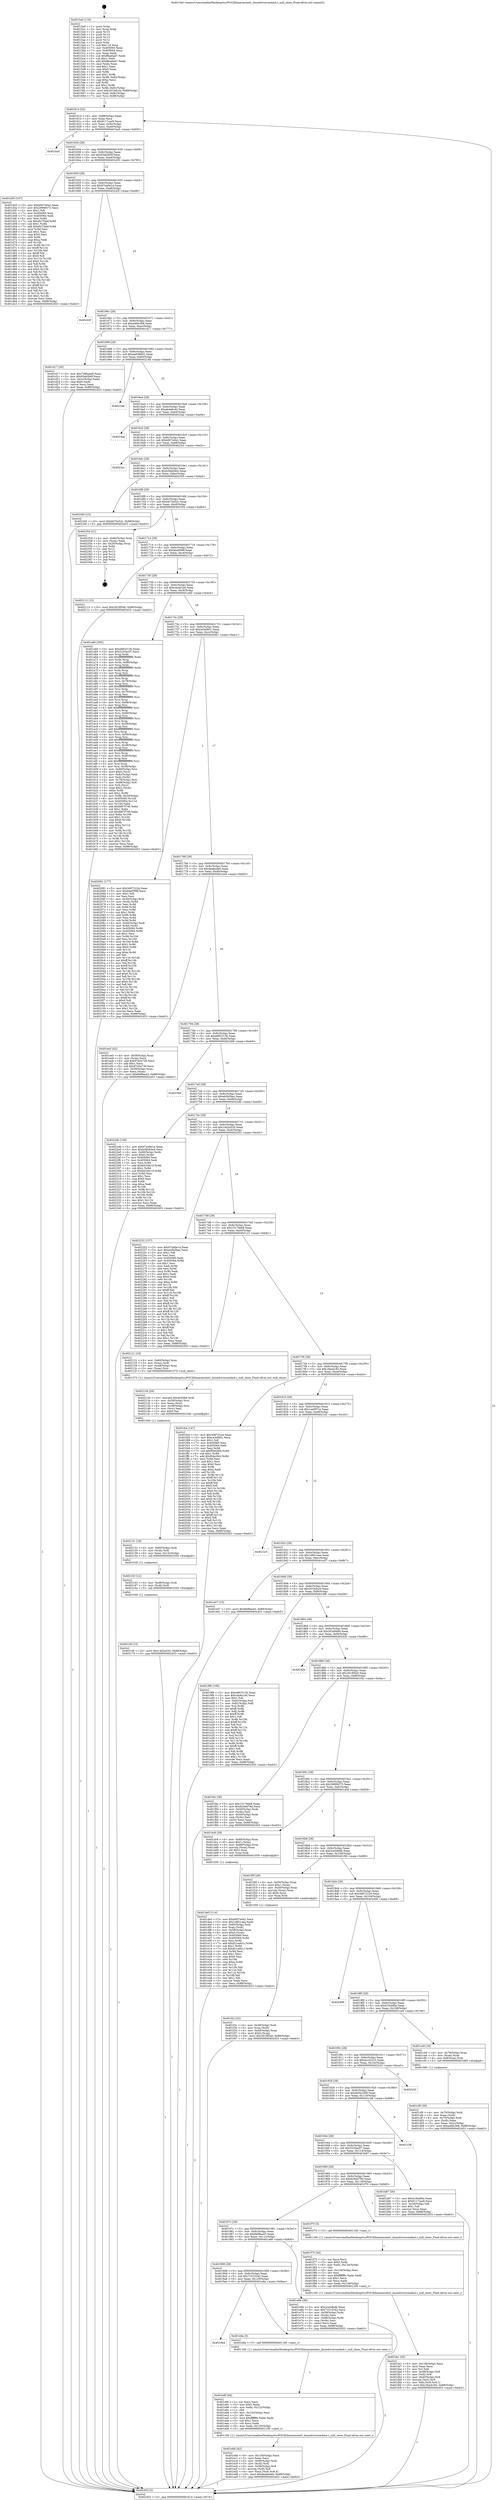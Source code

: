 digraph "0x4015a0" {
  label = "0x4015a0 (/mnt/c/Users/mathe/Desktop/tcc/POCII/binaries/extr_linuxdriversmdmd.c_null_show_Final-ollvm.out::main(0))"
  labelloc = "t"
  node[shape=record]

  Entry [label="",width=0.3,height=0.3,shape=circle,fillcolor=black,style=filled]
  "0x401614" [label="{
     0x401614 [32]\l
     | [instrs]\l
     &nbsp;&nbsp;0x401614 \<+6\>: mov -0x88(%rbp),%eax\l
     &nbsp;&nbsp;0x40161a \<+2\>: mov %eax,%ecx\l
     &nbsp;&nbsp;0x40161c \<+6\>: sub $0x9117cae9,%ecx\l
     &nbsp;&nbsp;0x401622 \<+6\>: mov %eax,-0x9c(%rbp)\l
     &nbsp;&nbsp;0x401628 \<+6\>: mov %ecx,-0xa0(%rbp)\l
     &nbsp;&nbsp;0x40162e \<+6\>: je 0000000000401ba5 \<main+0x605\>\l
  }"]
  "0x401ba5" [label="{
     0x401ba5\l
  }", style=dashed]
  "0x401634" [label="{
     0x401634 [28]\l
     | [instrs]\l
     &nbsp;&nbsp;0x401634 \<+5\>: jmp 0000000000401639 \<main+0x99\>\l
     &nbsp;&nbsp;0x401639 \<+6\>: mov -0x9c(%rbp),%eax\l
     &nbsp;&nbsp;0x40163f \<+5\>: sub $0x93ab5b0f,%eax\l
     &nbsp;&nbsp;0x401644 \<+6\>: mov %eax,-0xa4(%rbp)\l
     &nbsp;&nbsp;0x40164a \<+6\>: je 0000000000401d35 \<main+0x795\>\l
  }"]
  Exit [label="",width=0.3,height=0.3,shape=circle,fillcolor=black,style=filled,peripheries=2]
  "0x401d35" [label="{
     0x401d35 [147]\l
     | [instrs]\l
     &nbsp;&nbsp;0x401d35 \<+5\>: mov $0xb007e0a2,%eax\l
     &nbsp;&nbsp;0x401d3a \<+5\>: mov $0x29999373,%ecx\l
     &nbsp;&nbsp;0x401d3f \<+2\>: mov $0x1,%dl\l
     &nbsp;&nbsp;0x401d41 \<+7\>: mov 0x405060,%esi\l
     &nbsp;&nbsp;0x401d48 \<+7\>: mov 0x405064,%edi\l
     &nbsp;&nbsp;0x401d4f \<+3\>: mov %esi,%r8d\l
     &nbsp;&nbsp;0x401d52 \<+7\>: sub $0xe6c7fabf,%r8d\l
     &nbsp;&nbsp;0x401d59 \<+4\>: sub $0x1,%r8d\l
     &nbsp;&nbsp;0x401d5d \<+7\>: add $0xe6c7fabf,%r8d\l
     &nbsp;&nbsp;0x401d64 \<+4\>: imul %r8d,%esi\l
     &nbsp;&nbsp;0x401d68 \<+3\>: and $0x1,%esi\l
     &nbsp;&nbsp;0x401d6b \<+3\>: cmp $0x0,%esi\l
     &nbsp;&nbsp;0x401d6e \<+4\>: sete %r9b\l
     &nbsp;&nbsp;0x401d72 \<+3\>: cmp $0xa,%edi\l
     &nbsp;&nbsp;0x401d75 \<+4\>: setl %r10b\l
     &nbsp;&nbsp;0x401d79 \<+3\>: mov %r9b,%r11b\l
     &nbsp;&nbsp;0x401d7c \<+4\>: xor $0xff,%r11b\l
     &nbsp;&nbsp;0x401d80 \<+3\>: mov %r10b,%bl\l
     &nbsp;&nbsp;0x401d83 \<+3\>: xor $0xff,%bl\l
     &nbsp;&nbsp;0x401d86 \<+3\>: xor $0x0,%dl\l
     &nbsp;&nbsp;0x401d89 \<+3\>: mov %r11b,%r14b\l
     &nbsp;&nbsp;0x401d8c \<+4\>: and $0x0,%r14b\l
     &nbsp;&nbsp;0x401d90 \<+3\>: and %dl,%r9b\l
     &nbsp;&nbsp;0x401d93 \<+3\>: mov %bl,%r15b\l
     &nbsp;&nbsp;0x401d96 \<+4\>: and $0x0,%r15b\l
     &nbsp;&nbsp;0x401d9a \<+3\>: and %dl,%r10b\l
     &nbsp;&nbsp;0x401d9d \<+3\>: or %r9b,%r14b\l
     &nbsp;&nbsp;0x401da0 \<+3\>: or %r10b,%r15b\l
     &nbsp;&nbsp;0x401da3 \<+3\>: xor %r15b,%r14b\l
     &nbsp;&nbsp;0x401da6 \<+3\>: or %bl,%r11b\l
     &nbsp;&nbsp;0x401da9 \<+4\>: xor $0xff,%r11b\l
     &nbsp;&nbsp;0x401dad \<+3\>: or $0x0,%dl\l
     &nbsp;&nbsp;0x401db0 \<+3\>: and %dl,%r11b\l
     &nbsp;&nbsp;0x401db3 \<+3\>: or %r11b,%r14b\l
     &nbsp;&nbsp;0x401db6 \<+4\>: test $0x1,%r14b\l
     &nbsp;&nbsp;0x401dba \<+3\>: cmovne %ecx,%eax\l
     &nbsp;&nbsp;0x401dbd \<+6\>: mov %eax,-0x88(%rbp)\l
     &nbsp;&nbsp;0x401dc3 \<+5\>: jmp 0000000000402453 \<main+0xeb3\>\l
  }"]
  "0x401650" [label="{
     0x401650 [28]\l
     | [instrs]\l
     &nbsp;&nbsp;0x401650 \<+5\>: jmp 0000000000401655 \<main+0xb5\>\l
     &nbsp;&nbsp;0x401655 \<+6\>: mov -0x9c(%rbp),%eax\l
     &nbsp;&nbsp;0x40165b \<+5\>: sub $0x97a49e1d,%eax\l
     &nbsp;&nbsp;0x401660 \<+6\>: mov %eax,-0xa8(%rbp)\l
     &nbsp;&nbsp;0x401666 \<+6\>: je 000000000040243f \<main+0xe9f\>\l
  }"]
  "0x40216f" [label="{
     0x40216f [15]\l
     | [instrs]\l
     &nbsp;&nbsp;0x40216f \<+10\>: movl $0x14d2a520,-0x88(%rbp)\l
     &nbsp;&nbsp;0x402179 \<+5\>: jmp 0000000000402453 \<main+0xeb3\>\l
  }"]
  "0x40243f" [label="{
     0x40243f\l
  }", style=dashed]
  "0x40166c" [label="{
     0x40166c [28]\l
     | [instrs]\l
     &nbsp;&nbsp;0x40166c \<+5\>: jmp 0000000000401671 \<main+0xd1\>\l
     &nbsp;&nbsp;0x401671 \<+6\>: mov -0x9c(%rbp),%eax\l
     &nbsp;&nbsp;0x401677 \<+5\>: sub $0xa46fc3b8,%eax\l
     &nbsp;&nbsp;0x40167c \<+6\>: mov %eax,-0xac(%rbp)\l
     &nbsp;&nbsp;0x401682 \<+6\>: je 0000000000401d17 \<main+0x777\>\l
  }"]
  "0x402163" [label="{
     0x402163 [12]\l
     | [instrs]\l
     &nbsp;&nbsp;0x402163 \<+4\>: mov -0x48(%rbp),%rdi\l
     &nbsp;&nbsp;0x402167 \<+3\>: mov (%rdi),%rdi\l
     &nbsp;&nbsp;0x40216a \<+5\>: call 0000000000401030 \<free@plt\>\l
     | [calls]\l
     &nbsp;&nbsp;0x401030 \{1\} (unknown)\l
  }"]
  "0x401d17" [label="{
     0x401d17 [30]\l
     | [instrs]\l
     &nbsp;&nbsp;0x401d17 \<+5\>: mov $0x728baae9,%eax\l
     &nbsp;&nbsp;0x401d1c \<+5\>: mov $0x93ab5b0f,%ecx\l
     &nbsp;&nbsp;0x401d21 \<+3\>: mov -0x2c(%rbp),%edx\l
     &nbsp;&nbsp;0x401d24 \<+3\>: cmp $0x0,%edx\l
     &nbsp;&nbsp;0x401d27 \<+3\>: cmove %ecx,%eax\l
     &nbsp;&nbsp;0x401d2a \<+6\>: mov %eax,-0x88(%rbp)\l
     &nbsp;&nbsp;0x401d30 \<+5\>: jmp 0000000000402453 \<main+0xeb3\>\l
  }"]
  "0x401688" [label="{
     0x401688 [28]\l
     | [instrs]\l
     &nbsp;&nbsp;0x401688 \<+5\>: jmp 000000000040168d \<main+0xed\>\l
     &nbsp;&nbsp;0x40168d \<+6\>: mov -0x9c(%rbp),%eax\l
     &nbsp;&nbsp;0x401693 \<+5\>: sub $0xaa838602,%eax\l
     &nbsp;&nbsp;0x401698 \<+6\>: mov %eax,-0xb0(%rbp)\l
     &nbsp;&nbsp;0x40169e \<+6\>: je 000000000040218d \<main+0xbed\>\l
  }"]
  "0x402151" [label="{
     0x402151 [18]\l
     | [instrs]\l
     &nbsp;&nbsp;0x402151 \<+4\>: mov -0x60(%rbp),%rdi\l
     &nbsp;&nbsp;0x402155 \<+3\>: mov (%rdi),%rdi\l
     &nbsp;&nbsp;0x402158 \<+6\>: mov %eax,-0x13c(%rbp)\l
     &nbsp;&nbsp;0x40215e \<+5\>: call 0000000000401030 \<free@plt\>\l
     | [calls]\l
     &nbsp;&nbsp;0x401030 \{1\} (unknown)\l
  }"]
  "0x40218d" [label="{
     0x40218d\l
  }", style=dashed]
  "0x4016a4" [label="{
     0x4016a4 [28]\l
     | [instrs]\l
     &nbsp;&nbsp;0x4016a4 \<+5\>: jmp 00000000004016a9 \<main+0x109\>\l
     &nbsp;&nbsp;0x4016a9 \<+6\>: mov -0x9c(%rbp),%eax\l
     &nbsp;&nbsp;0x4016af \<+5\>: sub $0xab4e8c4d,%eax\l
     &nbsp;&nbsp;0x4016b4 \<+6\>: mov %eax,-0xb4(%rbp)\l
     &nbsp;&nbsp;0x4016ba \<+6\>: je 00000000004023ae \<main+0xe0e\>\l
  }"]
  "0x402134" [label="{
     0x402134 [29]\l
     | [instrs]\l
     &nbsp;&nbsp;0x402134 \<+10\>: movabs $0x4030b6,%rdi\l
     &nbsp;&nbsp;0x40213e \<+4\>: mov -0x38(%rbp),%rsi\l
     &nbsp;&nbsp;0x402142 \<+2\>: mov %eax,(%rsi)\l
     &nbsp;&nbsp;0x402144 \<+4\>: mov -0x38(%rbp),%rsi\l
     &nbsp;&nbsp;0x402148 \<+2\>: mov (%rsi),%esi\l
     &nbsp;&nbsp;0x40214a \<+2\>: mov $0x0,%al\l
     &nbsp;&nbsp;0x40214c \<+5\>: call 0000000000401040 \<printf@plt\>\l
     | [calls]\l
     &nbsp;&nbsp;0x401040 \{1\} (unknown)\l
  }"]
  "0x4023ae" [label="{
     0x4023ae\l
  }", style=dashed]
  "0x4016c0" [label="{
     0x4016c0 [28]\l
     | [instrs]\l
     &nbsp;&nbsp;0x4016c0 \<+5\>: jmp 00000000004016c5 \<main+0x125\>\l
     &nbsp;&nbsp;0x4016c5 \<+6\>: mov -0x9c(%rbp),%eax\l
     &nbsp;&nbsp;0x4016cb \<+5\>: sub $0xb007e0a2,%eax\l
     &nbsp;&nbsp;0x4016d0 \<+6\>: mov %eax,-0xb8(%rbp)\l
     &nbsp;&nbsp;0x4016d6 \<+6\>: je 00000000004023cc \<main+0xe2c\>\l
  }"]
  "0x401fa1" [label="{
     0x401fa1 [45]\l
     | [instrs]\l
     &nbsp;&nbsp;0x401fa1 \<+6\>: mov -0x138(%rbp),%ecx\l
     &nbsp;&nbsp;0x401fa7 \<+3\>: imul %eax,%ecx\l
     &nbsp;&nbsp;0x401faa \<+3\>: mov %cl,%dil\l
     &nbsp;&nbsp;0x401fad \<+4\>: mov -0x48(%rbp),%r8\l
     &nbsp;&nbsp;0x401fb1 \<+3\>: mov (%r8),%r8\l
     &nbsp;&nbsp;0x401fb4 \<+4\>: mov -0x40(%rbp),%r9\l
     &nbsp;&nbsp;0x401fb8 \<+3\>: movslq (%r9),%r9\l
     &nbsp;&nbsp;0x401fbb \<+4\>: mov %dil,(%r8,%r9,1)\l
     &nbsp;&nbsp;0x401fbf \<+10\>: movl $0x18acb183,-0x88(%rbp)\l
     &nbsp;&nbsp;0x401fc9 \<+5\>: jmp 0000000000402453 \<main+0xeb3\>\l
  }"]
  "0x4023cc" [label="{
     0x4023cc\l
  }", style=dashed]
  "0x4016dc" [label="{
     0x4016dc [28]\l
     | [instrs]\l
     &nbsp;&nbsp;0x4016dc \<+5\>: jmp 00000000004016e1 \<main+0x141\>\l
     &nbsp;&nbsp;0x4016e1 \<+6\>: mov -0x9c(%rbp),%eax\l
     &nbsp;&nbsp;0x4016e7 \<+5\>: sub $0xb3bb64e4,%eax\l
     &nbsp;&nbsp;0x4016ec \<+6\>: mov %eax,-0xbc(%rbp)\l
     &nbsp;&nbsp;0x4016f2 \<+6\>: je 0000000000402345 \<main+0xda5\>\l
  }"]
  "0x401f75" [label="{
     0x401f75 [44]\l
     | [instrs]\l
     &nbsp;&nbsp;0x401f75 \<+2\>: xor %ecx,%ecx\l
     &nbsp;&nbsp;0x401f77 \<+5\>: mov $0x2,%edx\l
     &nbsp;&nbsp;0x401f7c \<+6\>: mov %edx,-0x134(%rbp)\l
     &nbsp;&nbsp;0x401f82 \<+1\>: cltd\l
     &nbsp;&nbsp;0x401f83 \<+6\>: mov -0x134(%rbp),%esi\l
     &nbsp;&nbsp;0x401f89 \<+2\>: idiv %esi\l
     &nbsp;&nbsp;0x401f8b \<+6\>: imul $0xfffffffe,%edx,%edx\l
     &nbsp;&nbsp;0x401f91 \<+3\>: sub $0x1,%ecx\l
     &nbsp;&nbsp;0x401f94 \<+2\>: sub %ecx,%edx\l
     &nbsp;&nbsp;0x401f96 \<+6\>: mov %edx,-0x138(%rbp)\l
     &nbsp;&nbsp;0x401f9c \<+5\>: call 0000000000401160 \<next_i\>\l
     | [calls]\l
     &nbsp;&nbsp;0x401160 \{1\} (/mnt/c/Users/mathe/Desktop/tcc/POCII/binaries/extr_linuxdriversmdmd.c_null_show_Final-ollvm.out::next_i)\l
  }"]
  "0x402345" [label="{
     0x402345 [15]\l
     | [instrs]\l
     &nbsp;&nbsp;0x402345 \<+10\>: movl $0xbb75a52c,-0x88(%rbp)\l
     &nbsp;&nbsp;0x40234f \<+5\>: jmp 0000000000402453 \<main+0xeb3\>\l
  }"]
  "0x4016f8" [label="{
     0x4016f8 [28]\l
     | [instrs]\l
     &nbsp;&nbsp;0x4016f8 \<+5\>: jmp 00000000004016fd \<main+0x15d\>\l
     &nbsp;&nbsp;0x4016fd \<+6\>: mov -0x9c(%rbp),%eax\l
     &nbsp;&nbsp;0x401703 \<+5\>: sub $0xbb75a52c,%eax\l
     &nbsp;&nbsp;0x401708 \<+6\>: mov %eax,-0xc0(%rbp)\l
     &nbsp;&nbsp;0x40170e \<+6\>: je 0000000000402354 \<main+0xdb4\>\l
  }"]
  "0x401f2c" [label="{
     0x401f2c [32]\l
     | [instrs]\l
     &nbsp;&nbsp;0x401f2c \<+4\>: mov -0x48(%rbp),%rdi\l
     &nbsp;&nbsp;0x401f30 \<+3\>: mov %rax,(%rdi)\l
     &nbsp;&nbsp;0x401f33 \<+4\>: mov -0x40(%rbp),%rax\l
     &nbsp;&nbsp;0x401f37 \<+6\>: movl $0x0,(%rax)\l
     &nbsp;&nbsp;0x401f3d \<+10\>: movl $0x2819f5a0,-0x88(%rbp)\l
     &nbsp;&nbsp;0x401f47 \<+5\>: jmp 0000000000402453 \<main+0xeb3\>\l
  }"]
  "0x402354" [label="{
     0x402354 [21]\l
     | [instrs]\l
     &nbsp;&nbsp;0x402354 \<+4\>: mov -0x80(%rbp),%rax\l
     &nbsp;&nbsp;0x402358 \<+2\>: mov (%rax),%eax\l
     &nbsp;&nbsp;0x40235a \<+4\>: lea -0x28(%rbp),%rsp\l
     &nbsp;&nbsp;0x40235e \<+1\>: pop %rbx\l
     &nbsp;&nbsp;0x40235f \<+2\>: pop %r12\l
     &nbsp;&nbsp;0x402361 \<+2\>: pop %r13\l
     &nbsp;&nbsp;0x402363 \<+2\>: pop %r14\l
     &nbsp;&nbsp;0x402365 \<+2\>: pop %r15\l
     &nbsp;&nbsp;0x402367 \<+1\>: pop %rbp\l
     &nbsp;&nbsp;0x402368 \<+1\>: ret\l
  }"]
  "0x401714" [label="{
     0x401714 [28]\l
     | [instrs]\l
     &nbsp;&nbsp;0x401714 \<+5\>: jmp 0000000000401719 \<main+0x179\>\l
     &nbsp;&nbsp;0x401719 \<+6\>: mov -0x9c(%rbp),%eax\l
     &nbsp;&nbsp;0x40171f \<+5\>: sub $0xbbaf399f,%eax\l
     &nbsp;&nbsp;0x401724 \<+6\>: mov %eax,-0xc4(%rbp)\l
     &nbsp;&nbsp;0x40172a \<+6\>: je 0000000000402112 \<main+0xb72\>\l
  }"]
  "0x401ebb" [label="{
     0x401ebb [42]\l
     | [instrs]\l
     &nbsp;&nbsp;0x401ebb \<+6\>: mov -0x130(%rbp),%ecx\l
     &nbsp;&nbsp;0x401ec1 \<+3\>: imul %eax,%ecx\l
     &nbsp;&nbsp;0x401ec4 \<+4\>: mov -0x60(%rbp),%rdi\l
     &nbsp;&nbsp;0x401ec8 \<+3\>: mov (%rdi),%rdi\l
     &nbsp;&nbsp;0x401ecb \<+4\>: mov -0x58(%rbp),%r8\l
     &nbsp;&nbsp;0x401ecf \<+3\>: movslq (%r8),%r8\l
     &nbsp;&nbsp;0x401ed2 \<+4\>: mov %ecx,(%rdi,%r8,4)\l
     &nbsp;&nbsp;0x401ed6 \<+10\>: movl $0xdeabede0,-0x88(%rbp)\l
     &nbsp;&nbsp;0x401ee0 \<+5\>: jmp 0000000000402453 \<main+0xeb3\>\l
  }"]
  "0x402112" [label="{
     0x402112 [15]\l
     | [instrs]\l
     &nbsp;&nbsp;0x402112 \<+10\>: movl $0x2819f5a0,-0x88(%rbp)\l
     &nbsp;&nbsp;0x40211c \<+5\>: jmp 0000000000402453 \<main+0xeb3\>\l
  }"]
  "0x401730" [label="{
     0x401730 [28]\l
     | [instrs]\l
     &nbsp;&nbsp;0x401730 \<+5\>: jmp 0000000000401735 \<main+0x195\>\l
     &nbsp;&nbsp;0x401735 \<+6\>: mov -0x9c(%rbp),%eax\l
     &nbsp;&nbsp;0x40173b \<+5\>: sub $0xc4a4e1e0,%eax\l
     &nbsp;&nbsp;0x401740 \<+6\>: mov %eax,-0xc8(%rbp)\l
     &nbsp;&nbsp;0x401746 \<+6\>: je 0000000000401a60 \<main+0x4c0\>\l
  }"]
  "0x401e8f" [label="{
     0x401e8f [44]\l
     | [instrs]\l
     &nbsp;&nbsp;0x401e8f \<+2\>: xor %ecx,%ecx\l
     &nbsp;&nbsp;0x401e91 \<+5\>: mov $0x2,%edx\l
     &nbsp;&nbsp;0x401e96 \<+6\>: mov %edx,-0x12c(%rbp)\l
     &nbsp;&nbsp;0x401e9c \<+1\>: cltd\l
     &nbsp;&nbsp;0x401e9d \<+6\>: mov -0x12c(%rbp),%esi\l
     &nbsp;&nbsp;0x401ea3 \<+2\>: idiv %esi\l
     &nbsp;&nbsp;0x401ea5 \<+6\>: imul $0xfffffffe,%edx,%edx\l
     &nbsp;&nbsp;0x401eab \<+3\>: sub $0x1,%ecx\l
     &nbsp;&nbsp;0x401eae \<+2\>: sub %ecx,%edx\l
     &nbsp;&nbsp;0x401eb0 \<+6\>: mov %edx,-0x130(%rbp)\l
     &nbsp;&nbsp;0x401eb6 \<+5\>: call 0000000000401160 \<next_i\>\l
     | [calls]\l
     &nbsp;&nbsp;0x401160 \{1\} (/mnt/c/Users/mathe/Desktop/tcc/POCII/binaries/extr_linuxdriversmdmd.c_null_show_Final-ollvm.out::next_i)\l
  }"]
  "0x401a60" [label="{
     0x401a60 [295]\l
     | [instrs]\l
     &nbsp;&nbsp;0x401a60 \<+5\>: mov $0xe683313b,%eax\l
     &nbsp;&nbsp;0x401a65 \<+5\>: mov $0x5235ec07,%ecx\l
     &nbsp;&nbsp;0x401a6a \<+3\>: mov %rsp,%rdx\l
     &nbsp;&nbsp;0x401a6d \<+4\>: add $0xfffffffffffffff0,%rdx\l
     &nbsp;&nbsp;0x401a71 \<+3\>: mov %rdx,%rsp\l
     &nbsp;&nbsp;0x401a74 \<+4\>: mov %rdx,-0x80(%rbp)\l
     &nbsp;&nbsp;0x401a78 \<+3\>: mov %rsp,%rdx\l
     &nbsp;&nbsp;0x401a7b \<+4\>: add $0xfffffffffffffff0,%rdx\l
     &nbsp;&nbsp;0x401a7f \<+3\>: mov %rdx,%rsp\l
     &nbsp;&nbsp;0x401a82 \<+3\>: mov %rsp,%rsi\l
     &nbsp;&nbsp;0x401a85 \<+4\>: add $0xfffffffffffffff0,%rsi\l
     &nbsp;&nbsp;0x401a89 \<+3\>: mov %rsi,%rsp\l
     &nbsp;&nbsp;0x401a8c \<+4\>: mov %rsi,-0x78(%rbp)\l
     &nbsp;&nbsp;0x401a90 \<+3\>: mov %rsp,%rsi\l
     &nbsp;&nbsp;0x401a93 \<+4\>: add $0xfffffffffffffff0,%rsi\l
     &nbsp;&nbsp;0x401a97 \<+3\>: mov %rsi,%rsp\l
     &nbsp;&nbsp;0x401a9a \<+4\>: mov %rsi,-0x70(%rbp)\l
     &nbsp;&nbsp;0x401a9e \<+3\>: mov %rsp,%rsi\l
     &nbsp;&nbsp;0x401aa1 \<+4\>: add $0xfffffffffffffff0,%rsi\l
     &nbsp;&nbsp;0x401aa5 \<+3\>: mov %rsi,%rsp\l
     &nbsp;&nbsp;0x401aa8 \<+4\>: mov %rsi,-0x68(%rbp)\l
     &nbsp;&nbsp;0x401aac \<+3\>: mov %rsp,%rsi\l
     &nbsp;&nbsp;0x401aaf \<+4\>: add $0xfffffffffffffff0,%rsi\l
     &nbsp;&nbsp;0x401ab3 \<+3\>: mov %rsi,%rsp\l
     &nbsp;&nbsp;0x401ab6 \<+4\>: mov %rsi,-0x60(%rbp)\l
     &nbsp;&nbsp;0x401aba \<+3\>: mov %rsp,%rsi\l
     &nbsp;&nbsp;0x401abd \<+4\>: add $0xfffffffffffffff0,%rsi\l
     &nbsp;&nbsp;0x401ac1 \<+3\>: mov %rsi,%rsp\l
     &nbsp;&nbsp;0x401ac4 \<+4\>: mov %rsi,-0x58(%rbp)\l
     &nbsp;&nbsp;0x401ac8 \<+3\>: mov %rsp,%rsi\l
     &nbsp;&nbsp;0x401acb \<+4\>: add $0xfffffffffffffff0,%rsi\l
     &nbsp;&nbsp;0x401acf \<+3\>: mov %rsi,%rsp\l
     &nbsp;&nbsp;0x401ad2 \<+4\>: mov %rsi,-0x50(%rbp)\l
     &nbsp;&nbsp;0x401ad6 \<+3\>: mov %rsp,%rsi\l
     &nbsp;&nbsp;0x401ad9 \<+4\>: add $0xfffffffffffffff0,%rsi\l
     &nbsp;&nbsp;0x401add \<+3\>: mov %rsi,%rsp\l
     &nbsp;&nbsp;0x401ae0 \<+4\>: mov %rsi,-0x48(%rbp)\l
     &nbsp;&nbsp;0x401ae4 \<+3\>: mov %rsp,%rsi\l
     &nbsp;&nbsp;0x401ae7 \<+4\>: add $0xfffffffffffffff0,%rsi\l
     &nbsp;&nbsp;0x401aeb \<+3\>: mov %rsi,%rsp\l
     &nbsp;&nbsp;0x401aee \<+4\>: mov %rsi,-0x40(%rbp)\l
     &nbsp;&nbsp;0x401af2 \<+3\>: mov %rsp,%rsi\l
     &nbsp;&nbsp;0x401af5 \<+4\>: add $0xfffffffffffffff0,%rsi\l
     &nbsp;&nbsp;0x401af9 \<+3\>: mov %rsi,%rsp\l
     &nbsp;&nbsp;0x401afc \<+4\>: mov %rsi,-0x38(%rbp)\l
     &nbsp;&nbsp;0x401b00 \<+4\>: mov -0x80(%rbp),%rsi\l
     &nbsp;&nbsp;0x401b04 \<+6\>: movl $0x0,(%rsi)\l
     &nbsp;&nbsp;0x401b0a \<+6\>: mov -0x8c(%rbp),%edi\l
     &nbsp;&nbsp;0x401b10 \<+2\>: mov %edi,(%rdx)\l
     &nbsp;&nbsp;0x401b12 \<+4\>: mov -0x78(%rbp),%rsi\l
     &nbsp;&nbsp;0x401b16 \<+7\>: mov -0x98(%rbp),%r8\l
     &nbsp;&nbsp;0x401b1d \<+3\>: mov %r8,(%rsi)\l
     &nbsp;&nbsp;0x401b20 \<+3\>: cmpl $0x2,(%rdx)\l
     &nbsp;&nbsp;0x401b23 \<+4\>: setne %r9b\l
     &nbsp;&nbsp;0x401b27 \<+4\>: and $0x1,%r9b\l
     &nbsp;&nbsp;0x401b2b \<+4\>: mov %r9b,-0x2d(%rbp)\l
     &nbsp;&nbsp;0x401b2f \<+8\>: mov 0x405060,%r10d\l
     &nbsp;&nbsp;0x401b37 \<+8\>: mov 0x405064,%r11d\l
     &nbsp;&nbsp;0x401b3f \<+3\>: mov %r10d,%ebx\l
     &nbsp;&nbsp;0x401b42 \<+6\>: add $0xfd67f746,%ebx\l
     &nbsp;&nbsp;0x401b48 \<+3\>: sub $0x1,%ebx\l
     &nbsp;&nbsp;0x401b4b \<+6\>: sub $0xfd67f746,%ebx\l
     &nbsp;&nbsp;0x401b51 \<+4\>: imul %ebx,%r10d\l
     &nbsp;&nbsp;0x401b55 \<+4\>: and $0x1,%r10d\l
     &nbsp;&nbsp;0x401b59 \<+4\>: cmp $0x0,%r10d\l
     &nbsp;&nbsp;0x401b5d \<+4\>: sete %r9b\l
     &nbsp;&nbsp;0x401b61 \<+4\>: cmp $0xa,%r11d\l
     &nbsp;&nbsp;0x401b65 \<+4\>: setl %r14b\l
     &nbsp;&nbsp;0x401b69 \<+3\>: mov %r9b,%r15b\l
     &nbsp;&nbsp;0x401b6c \<+3\>: and %r14b,%r15b\l
     &nbsp;&nbsp;0x401b6f \<+3\>: xor %r14b,%r9b\l
     &nbsp;&nbsp;0x401b72 \<+3\>: or %r9b,%r15b\l
     &nbsp;&nbsp;0x401b75 \<+4\>: test $0x1,%r15b\l
     &nbsp;&nbsp;0x401b79 \<+3\>: cmovne %ecx,%eax\l
     &nbsp;&nbsp;0x401b7c \<+6\>: mov %eax,-0x88(%rbp)\l
     &nbsp;&nbsp;0x401b82 \<+5\>: jmp 0000000000402453 \<main+0xeb3\>\l
  }"]
  "0x40174c" [label="{
     0x40174c [28]\l
     | [instrs]\l
     &nbsp;&nbsp;0x40174c \<+5\>: jmp 0000000000401751 \<main+0x1b1\>\l
     &nbsp;&nbsp;0x401751 \<+6\>: mov -0x9c(%rbp),%eax\l
     &nbsp;&nbsp;0x401757 \<+5\>: sub $0xca3ef401,%eax\l
     &nbsp;&nbsp;0x40175c \<+6\>: mov %eax,-0xcc(%rbp)\l
     &nbsp;&nbsp;0x401762 \<+6\>: je 0000000000402061 \<main+0xac1\>\l
  }"]
  "0x4019b4" [label="{
     0x4019b4\l
  }", style=dashed]
  "0x402061" [label="{
     0x402061 [177]\l
     | [instrs]\l
     &nbsp;&nbsp;0x402061 \<+5\>: mov $0x3d872224,%eax\l
     &nbsp;&nbsp;0x402066 \<+5\>: mov $0xbbaf399f,%ecx\l
     &nbsp;&nbsp;0x40206b \<+2\>: mov $0x1,%dl\l
     &nbsp;&nbsp;0x40206d \<+2\>: xor %esi,%esi\l
     &nbsp;&nbsp;0x40206f \<+4\>: mov -0x40(%rbp),%rdi\l
     &nbsp;&nbsp;0x402073 \<+3\>: mov (%rdi),%r8d\l
     &nbsp;&nbsp;0x402076 \<+3\>: mov %esi,%r9d\l
     &nbsp;&nbsp;0x402079 \<+3\>: sub %r8d,%r9d\l
     &nbsp;&nbsp;0x40207c \<+3\>: mov %esi,%r8d\l
     &nbsp;&nbsp;0x40207f \<+4\>: sub $0x1,%r8d\l
     &nbsp;&nbsp;0x402083 \<+3\>: add %r8d,%r9d\l
     &nbsp;&nbsp;0x402086 \<+3\>: mov %esi,%r8d\l
     &nbsp;&nbsp;0x402089 \<+3\>: sub %r9d,%r8d\l
     &nbsp;&nbsp;0x40208c \<+4\>: mov -0x40(%rbp),%rdi\l
     &nbsp;&nbsp;0x402090 \<+3\>: mov %r8d,(%rdi)\l
     &nbsp;&nbsp;0x402093 \<+8\>: mov 0x405060,%r8d\l
     &nbsp;&nbsp;0x40209b \<+8\>: mov 0x405064,%r9d\l
     &nbsp;&nbsp;0x4020a3 \<+3\>: sub $0x1,%esi\l
     &nbsp;&nbsp;0x4020a6 \<+3\>: mov %r8d,%r10d\l
     &nbsp;&nbsp;0x4020a9 \<+3\>: add %esi,%r10d\l
     &nbsp;&nbsp;0x4020ac \<+4\>: imul %r10d,%r8d\l
     &nbsp;&nbsp;0x4020b0 \<+4\>: and $0x1,%r8d\l
     &nbsp;&nbsp;0x4020b4 \<+4\>: cmp $0x0,%r8d\l
     &nbsp;&nbsp;0x4020b8 \<+4\>: sete %r11b\l
     &nbsp;&nbsp;0x4020bc \<+4\>: cmp $0xa,%r9d\l
     &nbsp;&nbsp;0x4020c0 \<+3\>: setl %bl\l
     &nbsp;&nbsp;0x4020c3 \<+3\>: mov %r11b,%r14b\l
     &nbsp;&nbsp;0x4020c6 \<+4\>: xor $0xff,%r14b\l
     &nbsp;&nbsp;0x4020ca \<+3\>: mov %bl,%r15b\l
     &nbsp;&nbsp;0x4020cd \<+4\>: xor $0xff,%r15b\l
     &nbsp;&nbsp;0x4020d1 \<+3\>: xor $0x0,%dl\l
     &nbsp;&nbsp;0x4020d4 \<+3\>: mov %r14b,%r12b\l
     &nbsp;&nbsp;0x4020d7 \<+4\>: and $0x0,%r12b\l
     &nbsp;&nbsp;0x4020db \<+3\>: and %dl,%r11b\l
     &nbsp;&nbsp;0x4020de \<+3\>: mov %r15b,%r13b\l
     &nbsp;&nbsp;0x4020e1 \<+4\>: and $0x0,%r13b\l
     &nbsp;&nbsp;0x4020e5 \<+2\>: and %dl,%bl\l
     &nbsp;&nbsp;0x4020e7 \<+3\>: or %r11b,%r12b\l
     &nbsp;&nbsp;0x4020ea \<+3\>: or %bl,%r13b\l
     &nbsp;&nbsp;0x4020ed \<+3\>: xor %r13b,%r12b\l
     &nbsp;&nbsp;0x4020f0 \<+3\>: or %r15b,%r14b\l
     &nbsp;&nbsp;0x4020f3 \<+4\>: xor $0xff,%r14b\l
     &nbsp;&nbsp;0x4020f7 \<+3\>: or $0x0,%dl\l
     &nbsp;&nbsp;0x4020fa \<+3\>: and %dl,%r14b\l
     &nbsp;&nbsp;0x4020fd \<+3\>: or %r14b,%r12b\l
     &nbsp;&nbsp;0x402100 \<+4\>: test $0x1,%r12b\l
     &nbsp;&nbsp;0x402104 \<+3\>: cmovne %ecx,%eax\l
     &nbsp;&nbsp;0x402107 \<+6\>: mov %eax,-0x88(%rbp)\l
     &nbsp;&nbsp;0x40210d \<+5\>: jmp 0000000000402453 \<main+0xeb3\>\l
  }"]
  "0x401768" [label="{
     0x401768 [28]\l
     | [instrs]\l
     &nbsp;&nbsp;0x401768 \<+5\>: jmp 000000000040176d \<main+0x1cd\>\l
     &nbsp;&nbsp;0x40176d \<+6\>: mov -0x9c(%rbp),%eax\l
     &nbsp;&nbsp;0x401773 \<+5\>: sub $0xdeabede0,%eax\l
     &nbsp;&nbsp;0x401778 \<+6\>: mov %eax,-0xd0(%rbp)\l
     &nbsp;&nbsp;0x40177e \<+6\>: je 0000000000401ee5 \<main+0x945\>\l
  }"]
  "0x401e8a" [label="{
     0x401e8a [5]\l
     | [instrs]\l
     &nbsp;&nbsp;0x401e8a \<+5\>: call 0000000000401160 \<next_i\>\l
     | [calls]\l
     &nbsp;&nbsp;0x401160 \{1\} (/mnt/c/Users/mathe/Desktop/tcc/POCII/binaries/extr_linuxdriversmdmd.c_null_show_Final-ollvm.out::next_i)\l
  }"]
  "0x401ee5" [label="{
     0x401ee5 [42]\l
     | [instrs]\l
     &nbsp;&nbsp;0x401ee5 \<+4\>: mov -0x58(%rbp),%rax\l
     &nbsp;&nbsp;0x401ee9 \<+2\>: mov (%rax),%ecx\l
     &nbsp;&nbsp;0x401eeb \<+6\>: add $0x97d2e739,%ecx\l
     &nbsp;&nbsp;0x401ef1 \<+3\>: add $0x1,%ecx\l
     &nbsp;&nbsp;0x401ef4 \<+6\>: sub $0x97d2e739,%ecx\l
     &nbsp;&nbsp;0x401efa \<+4\>: mov -0x58(%rbp),%rax\l
     &nbsp;&nbsp;0x401efe \<+2\>: mov %ecx,(%rax)\l
     &nbsp;&nbsp;0x401f00 \<+10\>: movl $0x6bf9ea43,-0x88(%rbp)\l
     &nbsp;&nbsp;0x401f0a \<+5\>: jmp 0000000000402453 \<main+0xeb3\>\l
  }"]
  "0x401784" [label="{
     0x401784 [28]\l
     | [instrs]\l
     &nbsp;&nbsp;0x401784 \<+5\>: jmp 0000000000401789 \<main+0x1e9\>\l
     &nbsp;&nbsp;0x401789 \<+6\>: mov -0x9c(%rbp),%eax\l
     &nbsp;&nbsp;0x40178f \<+5\>: sub $0xe683313b,%eax\l
     &nbsp;&nbsp;0x401794 \<+6\>: mov %eax,-0xd4(%rbp)\l
     &nbsp;&nbsp;0x40179a \<+6\>: je 0000000000402369 \<main+0xdc9\>\l
  }"]
  "0x401998" [label="{
     0x401998 [28]\l
     | [instrs]\l
     &nbsp;&nbsp;0x401998 \<+5\>: jmp 000000000040199d \<main+0x3fd\>\l
     &nbsp;&nbsp;0x40199d \<+6\>: mov -0x9c(%rbp),%eax\l
     &nbsp;&nbsp;0x4019a3 \<+5\>: sub $0x71015342,%eax\l
     &nbsp;&nbsp;0x4019a8 \<+6\>: mov %eax,-0x120(%rbp)\l
     &nbsp;&nbsp;0x4019ae \<+6\>: je 0000000000401e8a \<main+0x8ea\>\l
  }"]
  "0x402369" [label="{
     0x402369\l
  }", style=dashed]
  "0x4017a0" [label="{
     0x4017a0 [28]\l
     | [instrs]\l
     &nbsp;&nbsp;0x4017a0 \<+5\>: jmp 00000000004017a5 \<main+0x205\>\l
     &nbsp;&nbsp;0x4017a5 \<+6\>: mov -0x9c(%rbp),%eax\l
     &nbsp;&nbsp;0x4017ab \<+5\>: sub $0xeb5b5bec,%eax\l
     &nbsp;&nbsp;0x4017b0 \<+6\>: mov %eax,-0xd8(%rbp)\l
     &nbsp;&nbsp;0x4017b6 \<+6\>: je 00000000004022db \<main+0xd3b\>\l
  }"]
  "0x401e66" [label="{
     0x401e66 [36]\l
     | [instrs]\l
     &nbsp;&nbsp;0x401e66 \<+5\>: mov $0x2ce5dbdb,%eax\l
     &nbsp;&nbsp;0x401e6b \<+5\>: mov $0x71015342,%ecx\l
     &nbsp;&nbsp;0x401e70 \<+4\>: mov -0x58(%rbp),%rdx\l
     &nbsp;&nbsp;0x401e74 \<+2\>: mov (%rdx),%esi\l
     &nbsp;&nbsp;0x401e76 \<+4\>: mov -0x68(%rbp),%rdx\l
     &nbsp;&nbsp;0x401e7a \<+2\>: cmp (%rdx),%esi\l
     &nbsp;&nbsp;0x401e7c \<+3\>: cmovl %ecx,%eax\l
     &nbsp;&nbsp;0x401e7f \<+6\>: mov %eax,-0x88(%rbp)\l
     &nbsp;&nbsp;0x401e85 \<+5\>: jmp 0000000000402453 \<main+0xeb3\>\l
  }"]
  "0x4022db" [label="{
     0x4022db [106]\l
     | [instrs]\l
     &nbsp;&nbsp;0x4022db \<+5\>: mov $0x97a49e1d,%eax\l
     &nbsp;&nbsp;0x4022e0 \<+5\>: mov $0xb3bb64e4,%ecx\l
     &nbsp;&nbsp;0x4022e5 \<+4\>: mov -0x80(%rbp),%rdx\l
     &nbsp;&nbsp;0x4022e9 \<+6\>: movl $0x0,(%rdx)\l
     &nbsp;&nbsp;0x4022ef \<+7\>: mov 0x405060,%esi\l
     &nbsp;&nbsp;0x4022f6 \<+7\>: mov 0x405064,%edi\l
     &nbsp;&nbsp;0x4022fd \<+3\>: mov %esi,%r8d\l
     &nbsp;&nbsp;0x402300 \<+7\>: add $0xbd1bbc1f,%r8d\l
     &nbsp;&nbsp;0x402307 \<+4\>: sub $0x1,%r8d\l
     &nbsp;&nbsp;0x40230b \<+7\>: sub $0xbd1bbc1f,%r8d\l
     &nbsp;&nbsp;0x402312 \<+4\>: imul %r8d,%esi\l
     &nbsp;&nbsp;0x402316 \<+3\>: and $0x1,%esi\l
     &nbsp;&nbsp;0x402319 \<+3\>: cmp $0x0,%esi\l
     &nbsp;&nbsp;0x40231c \<+4\>: sete %r9b\l
     &nbsp;&nbsp;0x402320 \<+3\>: cmp $0xa,%edi\l
     &nbsp;&nbsp;0x402323 \<+4\>: setl %r10b\l
     &nbsp;&nbsp;0x402327 \<+3\>: mov %r9b,%r11b\l
     &nbsp;&nbsp;0x40232a \<+3\>: and %r10b,%r11b\l
     &nbsp;&nbsp;0x40232d \<+3\>: xor %r10b,%r9b\l
     &nbsp;&nbsp;0x402330 \<+3\>: or %r9b,%r11b\l
     &nbsp;&nbsp;0x402333 \<+4\>: test $0x1,%r11b\l
     &nbsp;&nbsp;0x402337 \<+3\>: cmovne %ecx,%eax\l
     &nbsp;&nbsp;0x40233a \<+6\>: mov %eax,-0x88(%rbp)\l
     &nbsp;&nbsp;0x402340 \<+5\>: jmp 0000000000402453 \<main+0xeb3\>\l
  }"]
  "0x4017bc" [label="{
     0x4017bc [28]\l
     | [instrs]\l
     &nbsp;&nbsp;0x4017bc \<+5\>: jmp 00000000004017c1 \<main+0x221\>\l
     &nbsp;&nbsp;0x4017c1 \<+6\>: mov -0x9c(%rbp),%eax\l
     &nbsp;&nbsp;0x4017c7 \<+5\>: sub $0x14d2a520,%eax\l
     &nbsp;&nbsp;0x4017cc \<+6\>: mov %eax,-0xdc(%rbp)\l
     &nbsp;&nbsp;0x4017d2 \<+6\>: je 0000000000402252 \<main+0xcb2\>\l
  }"]
  "0x40197c" [label="{
     0x40197c [28]\l
     | [instrs]\l
     &nbsp;&nbsp;0x40197c \<+5\>: jmp 0000000000401981 \<main+0x3e1\>\l
     &nbsp;&nbsp;0x401981 \<+6\>: mov -0x9c(%rbp),%eax\l
     &nbsp;&nbsp;0x401987 \<+5\>: sub $0x6bf9ea43,%eax\l
     &nbsp;&nbsp;0x40198c \<+6\>: mov %eax,-0x11c(%rbp)\l
     &nbsp;&nbsp;0x401992 \<+6\>: je 0000000000401e66 \<main+0x8c6\>\l
  }"]
  "0x402252" [label="{
     0x402252 [137]\l
     | [instrs]\l
     &nbsp;&nbsp;0x402252 \<+5\>: mov $0x97a49e1d,%eax\l
     &nbsp;&nbsp;0x402257 \<+5\>: mov $0xeb5b5bec,%ecx\l
     &nbsp;&nbsp;0x40225c \<+2\>: mov $0x1,%dl\l
     &nbsp;&nbsp;0x40225e \<+2\>: xor %esi,%esi\l
     &nbsp;&nbsp;0x402260 \<+7\>: mov 0x405060,%edi\l
     &nbsp;&nbsp;0x402267 \<+8\>: mov 0x405064,%r8d\l
     &nbsp;&nbsp;0x40226f \<+3\>: sub $0x1,%esi\l
     &nbsp;&nbsp;0x402272 \<+3\>: mov %edi,%r9d\l
     &nbsp;&nbsp;0x402275 \<+3\>: add %esi,%r9d\l
     &nbsp;&nbsp;0x402278 \<+4\>: imul %r9d,%edi\l
     &nbsp;&nbsp;0x40227c \<+3\>: and $0x1,%edi\l
     &nbsp;&nbsp;0x40227f \<+3\>: cmp $0x0,%edi\l
     &nbsp;&nbsp;0x402282 \<+4\>: sete %r10b\l
     &nbsp;&nbsp;0x402286 \<+4\>: cmp $0xa,%r8d\l
     &nbsp;&nbsp;0x40228a \<+4\>: setl %r11b\l
     &nbsp;&nbsp;0x40228e \<+3\>: mov %r10b,%bl\l
     &nbsp;&nbsp;0x402291 \<+3\>: xor $0xff,%bl\l
     &nbsp;&nbsp;0x402294 \<+3\>: mov %r11b,%r14b\l
     &nbsp;&nbsp;0x402297 \<+4\>: xor $0xff,%r14b\l
     &nbsp;&nbsp;0x40229b \<+3\>: xor $0x1,%dl\l
     &nbsp;&nbsp;0x40229e \<+3\>: mov %bl,%r15b\l
     &nbsp;&nbsp;0x4022a1 \<+4\>: and $0xff,%r15b\l
     &nbsp;&nbsp;0x4022a5 \<+3\>: and %dl,%r10b\l
     &nbsp;&nbsp;0x4022a8 \<+3\>: mov %r14b,%r12b\l
     &nbsp;&nbsp;0x4022ab \<+4\>: and $0xff,%r12b\l
     &nbsp;&nbsp;0x4022af \<+3\>: and %dl,%r11b\l
     &nbsp;&nbsp;0x4022b2 \<+3\>: or %r10b,%r15b\l
     &nbsp;&nbsp;0x4022b5 \<+3\>: or %r11b,%r12b\l
     &nbsp;&nbsp;0x4022b8 \<+3\>: xor %r12b,%r15b\l
     &nbsp;&nbsp;0x4022bb \<+3\>: or %r14b,%bl\l
     &nbsp;&nbsp;0x4022be \<+3\>: xor $0xff,%bl\l
     &nbsp;&nbsp;0x4022c1 \<+3\>: or $0x1,%dl\l
     &nbsp;&nbsp;0x4022c4 \<+2\>: and %dl,%bl\l
     &nbsp;&nbsp;0x4022c6 \<+3\>: or %bl,%r15b\l
     &nbsp;&nbsp;0x4022c9 \<+4\>: test $0x1,%r15b\l
     &nbsp;&nbsp;0x4022cd \<+3\>: cmovne %ecx,%eax\l
     &nbsp;&nbsp;0x4022d0 \<+6\>: mov %eax,-0x88(%rbp)\l
     &nbsp;&nbsp;0x4022d6 \<+5\>: jmp 0000000000402453 \<main+0xeb3\>\l
  }"]
  "0x4017d8" [label="{
     0x4017d8 [28]\l
     | [instrs]\l
     &nbsp;&nbsp;0x4017d8 \<+5\>: jmp 00000000004017dd \<main+0x23d\>\l
     &nbsp;&nbsp;0x4017dd \<+6\>: mov -0x9c(%rbp),%eax\l
     &nbsp;&nbsp;0x4017e3 \<+5\>: sub $0x15179eb8,%eax\l
     &nbsp;&nbsp;0x4017e8 \<+6\>: mov %eax,-0xe0(%rbp)\l
     &nbsp;&nbsp;0x4017ee \<+6\>: je 0000000000402121 \<main+0xb81\>\l
  }"]
  "0x401f70" [label="{
     0x401f70 [5]\l
     | [instrs]\l
     &nbsp;&nbsp;0x401f70 \<+5\>: call 0000000000401160 \<next_i\>\l
     | [calls]\l
     &nbsp;&nbsp;0x401160 \{1\} (/mnt/c/Users/mathe/Desktop/tcc/POCII/binaries/extr_linuxdriversmdmd.c_null_show_Final-ollvm.out::next_i)\l
  }"]
  "0x402121" [label="{
     0x402121 [19]\l
     | [instrs]\l
     &nbsp;&nbsp;0x402121 \<+4\>: mov -0x60(%rbp),%rax\l
     &nbsp;&nbsp;0x402125 \<+3\>: mov (%rax),%rdi\l
     &nbsp;&nbsp;0x402128 \<+4\>: mov -0x48(%rbp),%rax\l
     &nbsp;&nbsp;0x40212c \<+3\>: mov (%rax),%rsi\l
     &nbsp;&nbsp;0x40212f \<+5\>: call 0000000000401570 \<null_show\>\l
     | [calls]\l
     &nbsp;&nbsp;0x401570 \{1\} (/mnt/c/Users/mathe/Desktop/tcc/POCII/binaries/extr_linuxdriversmdmd.c_null_show_Final-ollvm.out::null_show)\l
  }"]
  "0x4017f4" [label="{
     0x4017f4 [28]\l
     | [instrs]\l
     &nbsp;&nbsp;0x4017f4 \<+5\>: jmp 00000000004017f9 \<main+0x259\>\l
     &nbsp;&nbsp;0x4017f9 \<+6\>: mov -0x9c(%rbp),%eax\l
     &nbsp;&nbsp;0x4017ff \<+5\>: sub $0x18acb183,%eax\l
     &nbsp;&nbsp;0x401804 \<+6\>: mov %eax,-0xe4(%rbp)\l
     &nbsp;&nbsp;0x40180a \<+6\>: je 0000000000401fce \<main+0xa2e\>\l
  }"]
  "0x401de5" [label="{
     0x401de5 [114]\l
     | [instrs]\l
     &nbsp;&nbsp;0x401de5 \<+5\>: mov $0xb007e0a2,%ecx\l
     &nbsp;&nbsp;0x401dea \<+5\>: mov $0x1d851aaa,%edx\l
     &nbsp;&nbsp;0x401def \<+4\>: mov -0x60(%rbp),%rdi\l
     &nbsp;&nbsp;0x401df3 \<+3\>: mov %rax,(%rdi)\l
     &nbsp;&nbsp;0x401df6 \<+4\>: mov -0x58(%rbp),%rax\l
     &nbsp;&nbsp;0x401dfa \<+6\>: movl $0x0,(%rax)\l
     &nbsp;&nbsp;0x401e00 \<+7\>: mov 0x405060,%esi\l
     &nbsp;&nbsp;0x401e07 \<+8\>: mov 0x405064,%r8d\l
     &nbsp;&nbsp;0x401e0f \<+3\>: mov %esi,%r9d\l
     &nbsp;&nbsp;0x401e12 \<+7\>: add $0xd21aeb1c,%r9d\l
     &nbsp;&nbsp;0x401e19 \<+4\>: sub $0x1,%r9d\l
     &nbsp;&nbsp;0x401e1d \<+7\>: sub $0xd21aeb1c,%r9d\l
     &nbsp;&nbsp;0x401e24 \<+4\>: imul %r9d,%esi\l
     &nbsp;&nbsp;0x401e28 \<+3\>: and $0x1,%esi\l
     &nbsp;&nbsp;0x401e2b \<+3\>: cmp $0x0,%esi\l
     &nbsp;&nbsp;0x401e2e \<+4\>: sete %r10b\l
     &nbsp;&nbsp;0x401e32 \<+4\>: cmp $0xa,%r8d\l
     &nbsp;&nbsp;0x401e36 \<+4\>: setl %r11b\l
     &nbsp;&nbsp;0x401e3a \<+3\>: mov %r10b,%bl\l
     &nbsp;&nbsp;0x401e3d \<+3\>: and %r11b,%bl\l
     &nbsp;&nbsp;0x401e40 \<+3\>: xor %r11b,%r10b\l
     &nbsp;&nbsp;0x401e43 \<+3\>: or %r10b,%bl\l
     &nbsp;&nbsp;0x401e46 \<+3\>: test $0x1,%bl\l
     &nbsp;&nbsp;0x401e49 \<+3\>: cmovne %edx,%ecx\l
     &nbsp;&nbsp;0x401e4c \<+6\>: mov %ecx,-0x88(%rbp)\l
     &nbsp;&nbsp;0x401e52 \<+5\>: jmp 0000000000402453 \<main+0xeb3\>\l
  }"]
  "0x401fce" [label="{
     0x401fce [147]\l
     | [instrs]\l
     &nbsp;&nbsp;0x401fce \<+5\>: mov $0x3d872224,%eax\l
     &nbsp;&nbsp;0x401fd3 \<+5\>: mov $0xca3ef401,%ecx\l
     &nbsp;&nbsp;0x401fd8 \<+2\>: mov $0x1,%dl\l
     &nbsp;&nbsp;0x401fda \<+7\>: mov 0x405060,%esi\l
     &nbsp;&nbsp;0x401fe1 \<+7\>: mov 0x405064,%edi\l
     &nbsp;&nbsp;0x401fe8 \<+3\>: mov %esi,%r8d\l
     &nbsp;&nbsp;0x401feb \<+7\>: sub $0xf04e2fcb,%r8d\l
     &nbsp;&nbsp;0x401ff2 \<+4\>: sub $0x1,%r8d\l
     &nbsp;&nbsp;0x401ff6 \<+7\>: add $0xf04e2fcb,%r8d\l
     &nbsp;&nbsp;0x401ffd \<+4\>: imul %r8d,%esi\l
     &nbsp;&nbsp;0x402001 \<+3\>: and $0x1,%esi\l
     &nbsp;&nbsp;0x402004 \<+3\>: cmp $0x0,%esi\l
     &nbsp;&nbsp;0x402007 \<+4\>: sete %r9b\l
     &nbsp;&nbsp;0x40200b \<+3\>: cmp $0xa,%edi\l
     &nbsp;&nbsp;0x40200e \<+4\>: setl %r10b\l
     &nbsp;&nbsp;0x402012 \<+3\>: mov %r9b,%r11b\l
     &nbsp;&nbsp;0x402015 \<+4\>: xor $0xff,%r11b\l
     &nbsp;&nbsp;0x402019 \<+3\>: mov %r10b,%bl\l
     &nbsp;&nbsp;0x40201c \<+3\>: xor $0xff,%bl\l
     &nbsp;&nbsp;0x40201f \<+3\>: xor $0x0,%dl\l
     &nbsp;&nbsp;0x402022 \<+3\>: mov %r11b,%r14b\l
     &nbsp;&nbsp;0x402025 \<+4\>: and $0x0,%r14b\l
     &nbsp;&nbsp;0x402029 \<+3\>: and %dl,%r9b\l
     &nbsp;&nbsp;0x40202c \<+3\>: mov %bl,%r15b\l
     &nbsp;&nbsp;0x40202f \<+4\>: and $0x0,%r15b\l
     &nbsp;&nbsp;0x402033 \<+3\>: and %dl,%r10b\l
     &nbsp;&nbsp;0x402036 \<+3\>: or %r9b,%r14b\l
     &nbsp;&nbsp;0x402039 \<+3\>: or %r10b,%r15b\l
     &nbsp;&nbsp;0x40203c \<+3\>: xor %r15b,%r14b\l
     &nbsp;&nbsp;0x40203f \<+3\>: or %bl,%r11b\l
     &nbsp;&nbsp;0x402042 \<+4\>: xor $0xff,%r11b\l
     &nbsp;&nbsp;0x402046 \<+3\>: or $0x0,%dl\l
     &nbsp;&nbsp;0x402049 \<+3\>: and %dl,%r11b\l
     &nbsp;&nbsp;0x40204c \<+3\>: or %r11b,%r14b\l
     &nbsp;&nbsp;0x40204f \<+4\>: test $0x1,%r14b\l
     &nbsp;&nbsp;0x402053 \<+3\>: cmovne %ecx,%eax\l
     &nbsp;&nbsp;0x402056 \<+6\>: mov %eax,-0x88(%rbp)\l
     &nbsp;&nbsp;0x40205c \<+5\>: jmp 0000000000402453 \<main+0xeb3\>\l
  }"]
  "0x401810" [label="{
     0x401810 [28]\l
     | [instrs]\l
     &nbsp;&nbsp;0x401810 \<+5\>: jmp 0000000000401815 \<main+0x275\>\l
     &nbsp;&nbsp;0x401815 \<+6\>: mov -0x9c(%rbp),%eax\l
     &nbsp;&nbsp;0x40181b \<+5\>: sub $0x1aa097ce,%eax\l
     &nbsp;&nbsp;0x401820 \<+6\>: mov %eax,-0xe8(%rbp)\l
     &nbsp;&nbsp;0x401826 \<+6\>: je 00000000004021e3 \<main+0xc43\>\l
  }"]
  "0x401cf9" [label="{
     0x401cf9 [30]\l
     | [instrs]\l
     &nbsp;&nbsp;0x401cf9 \<+4\>: mov -0x70(%rbp),%rdi\l
     &nbsp;&nbsp;0x401cfd \<+2\>: mov %eax,(%rdi)\l
     &nbsp;&nbsp;0x401cff \<+4\>: mov -0x70(%rbp),%rdi\l
     &nbsp;&nbsp;0x401d03 \<+2\>: mov (%rdi),%eax\l
     &nbsp;&nbsp;0x401d05 \<+3\>: mov %eax,-0x2c(%rbp)\l
     &nbsp;&nbsp;0x401d08 \<+10\>: movl $0xa46fc3b8,-0x88(%rbp)\l
     &nbsp;&nbsp;0x401d12 \<+5\>: jmp 0000000000402453 \<main+0xeb3\>\l
  }"]
  "0x4021e3" [label="{
     0x4021e3\l
  }", style=dashed]
  "0x40182c" [label="{
     0x40182c [28]\l
     | [instrs]\l
     &nbsp;&nbsp;0x40182c \<+5\>: jmp 0000000000401831 \<main+0x291\>\l
     &nbsp;&nbsp;0x401831 \<+6\>: mov -0x9c(%rbp),%eax\l
     &nbsp;&nbsp;0x401837 \<+5\>: sub $0x1d851aaa,%eax\l
     &nbsp;&nbsp;0x40183c \<+6\>: mov %eax,-0xec(%rbp)\l
     &nbsp;&nbsp;0x401842 \<+6\>: je 0000000000401e57 \<main+0x8b7\>\l
  }"]
  "0x401960" [label="{
     0x401960 [28]\l
     | [instrs]\l
     &nbsp;&nbsp;0x401960 \<+5\>: jmp 0000000000401965 \<main+0x3c5\>\l
     &nbsp;&nbsp;0x401965 \<+6\>: mov -0x9c(%rbp),%eax\l
     &nbsp;&nbsp;0x40196b \<+5\>: sub $0x624dd79d,%eax\l
     &nbsp;&nbsp;0x401970 \<+6\>: mov %eax,-0x118(%rbp)\l
     &nbsp;&nbsp;0x401976 \<+6\>: je 0000000000401f70 \<main+0x9d0\>\l
  }"]
  "0x401e57" [label="{
     0x401e57 [15]\l
     | [instrs]\l
     &nbsp;&nbsp;0x401e57 \<+10\>: movl $0x6bf9ea43,-0x88(%rbp)\l
     &nbsp;&nbsp;0x401e61 \<+5\>: jmp 0000000000402453 \<main+0xeb3\>\l
  }"]
  "0x401848" [label="{
     0x401848 [28]\l
     | [instrs]\l
     &nbsp;&nbsp;0x401848 \<+5\>: jmp 000000000040184d \<main+0x2ad\>\l
     &nbsp;&nbsp;0x40184d \<+6\>: mov -0x9c(%rbp),%eax\l
     &nbsp;&nbsp;0x401853 \<+5\>: sub $0x201bdccb,%eax\l
     &nbsp;&nbsp;0x401858 \<+6\>: mov %eax,-0xf0(%rbp)\l
     &nbsp;&nbsp;0x40185e \<+6\>: je 00000000004019f6 \<main+0x456\>\l
  }"]
  "0x401b87" [label="{
     0x401b87 [30]\l
     | [instrs]\l
     &nbsp;&nbsp;0x401b87 \<+5\>: mov $0x419cbf0a,%eax\l
     &nbsp;&nbsp;0x401b8c \<+5\>: mov $0x9117cae9,%ecx\l
     &nbsp;&nbsp;0x401b91 \<+3\>: mov -0x2d(%rbp),%dl\l
     &nbsp;&nbsp;0x401b94 \<+3\>: test $0x1,%dl\l
     &nbsp;&nbsp;0x401b97 \<+3\>: cmovne %ecx,%eax\l
     &nbsp;&nbsp;0x401b9a \<+6\>: mov %eax,-0x88(%rbp)\l
     &nbsp;&nbsp;0x401ba0 \<+5\>: jmp 0000000000402453 \<main+0xeb3\>\l
  }"]
  "0x4019f6" [label="{
     0x4019f6 [106]\l
     | [instrs]\l
     &nbsp;&nbsp;0x4019f6 \<+5\>: mov $0xe683313b,%eax\l
     &nbsp;&nbsp;0x4019fb \<+5\>: mov $0xc4a4e1e0,%ecx\l
     &nbsp;&nbsp;0x401a00 \<+2\>: mov $0x1,%dl\l
     &nbsp;&nbsp;0x401a02 \<+7\>: mov -0x82(%rbp),%sil\l
     &nbsp;&nbsp;0x401a09 \<+7\>: mov -0x81(%rbp),%dil\l
     &nbsp;&nbsp;0x401a10 \<+3\>: mov %sil,%r8b\l
     &nbsp;&nbsp;0x401a13 \<+4\>: xor $0xff,%r8b\l
     &nbsp;&nbsp;0x401a17 \<+3\>: mov %dil,%r9b\l
     &nbsp;&nbsp;0x401a1a \<+4\>: xor $0xff,%r9b\l
     &nbsp;&nbsp;0x401a1e \<+3\>: xor $0x1,%dl\l
     &nbsp;&nbsp;0x401a21 \<+3\>: mov %r8b,%r10b\l
     &nbsp;&nbsp;0x401a24 \<+4\>: and $0xff,%r10b\l
     &nbsp;&nbsp;0x401a28 \<+3\>: and %dl,%sil\l
     &nbsp;&nbsp;0x401a2b \<+3\>: mov %r9b,%r11b\l
     &nbsp;&nbsp;0x401a2e \<+4\>: and $0xff,%r11b\l
     &nbsp;&nbsp;0x401a32 \<+3\>: and %dl,%dil\l
     &nbsp;&nbsp;0x401a35 \<+3\>: or %sil,%r10b\l
     &nbsp;&nbsp;0x401a38 \<+3\>: or %dil,%r11b\l
     &nbsp;&nbsp;0x401a3b \<+3\>: xor %r11b,%r10b\l
     &nbsp;&nbsp;0x401a3e \<+3\>: or %r9b,%r8b\l
     &nbsp;&nbsp;0x401a41 \<+4\>: xor $0xff,%r8b\l
     &nbsp;&nbsp;0x401a45 \<+3\>: or $0x1,%dl\l
     &nbsp;&nbsp;0x401a48 \<+3\>: and %dl,%r8b\l
     &nbsp;&nbsp;0x401a4b \<+3\>: or %r8b,%r10b\l
     &nbsp;&nbsp;0x401a4e \<+4\>: test $0x1,%r10b\l
     &nbsp;&nbsp;0x401a52 \<+3\>: cmovne %ecx,%eax\l
     &nbsp;&nbsp;0x401a55 \<+6\>: mov %eax,-0x88(%rbp)\l
     &nbsp;&nbsp;0x401a5b \<+5\>: jmp 0000000000402453 \<main+0xeb3\>\l
  }"]
  "0x401864" [label="{
     0x401864 [28]\l
     | [instrs]\l
     &nbsp;&nbsp;0x401864 \<+5\>: jmp 0000000000401869 \<main+0x2c9\>\l
     &nbsp;&nbsp;0x401869 \<+6\>: mov -0x9c(%rbp),%eax\l
     &nbsp;&nbsp;0x40186f \<+5\>: sub $0x262e9484,%eax\l
     &nbsp;&nbsp;0x401874 \<+6\>: mov %eax,-0xf4(%rbp)\l
     &nbsp;&nbsp;0x40187a \<+6\>: je 000000000040242b \<main+0xe8b\>\l
  }"]
  "0x402453" [label="{
     0x402453 [5]\l
     | [instrs]\l
     &nbsp;&nbsp;0x402453 \<+5\>: jmp 0000000000401614 \<main+0x74\>\l
  }"]
  "0x4015a0" [label="{
     0x4015a0 [116]\l
     | [instrs]\l
     &nbsp;&nbsp;0x4015a0 \<+1\>: push %rbp\l
     &nbsp;&nbsp;0x4015a1 \<+3\>: mov %rsp,%rbp\l
     &nbsp;&nbsp;0x4015a4 \<+2\>: push %r15\l
     &nbsp;&nbsp;0x4015a6 \<+2\>: push %r14\l
     &nbsp;&nbsp;0x4015a8 \<+2\>: push %r13\l
     &nbsp;&nbsp;0x4015aa \<+2\>: push %r12\l
     &nbsp;&nbsp;0x4015ac \<+1\>: push %rbx\l
     &nbsp;&nbsp;0x4015ad \<+7\>: sub $0x118,%rsp\l
     &nbsp;&nbsp;0x4015b4 \<+7\>: mov 0x405060,%eax\l
     &nbsp;&nbsp;0x4015bb \<+7\>: mov 0x405064,%ecx\l
     &nbsp;&nbsp;0x4015c2 \<+2\>: mov %eax,%edx\l
     &nbsp;&nbsp;0x4015c4 \<+6\>: sub $0xf8ea6ad7,%edx\l
     &nbsp;&nbsp;0x4015ca \<+3\>: sub $0x1,%edx\l
     &nbsp;&nbsp;0x4015cd \<+6\>: add $0xf8ea6ad7,%edx\l
     &nbsp;&nbsp;0x4015d3 \<+3\>: imul %edx,%eax\l
     &nbsp;&nbsp;0x4015d6 \<+3\>: and $0x1,%eax\l
     &nbsp;&nbsp;0x4015d9 \<+3\>: cmp $0x0,%eax\l
     &nbsp;&nbsp;0x4015dc \<+4\>: sete %r8b\l
     &nbsp;&nbsp;0x4015e0 \<+4\>: and $0x1,%r8b\l
     &nbsp;&nbsp;0x4015e4 \<+7\>: mov %r8b,-0x82(%rbp)\l
     &nbsp;&nbsp;0x4015eb \<+3\>: cmp $0xa,%ecx\l
     &nbsp;&nbsp;0x4015ee \<+4\>: setl %r8b\l
     &nbsp;&nbsp;0x4015f2 \<+4\>: and $0x1,%r8b\l
     &nbsp;&nbsp;0x4015f6 \<+7\>: mov %r8b,-0x81(%rbp)\l
     &nbsp;&nbsp;0x4015fd \<+10\>: movl $0x201bdccb,-0x88(%rbp)\l
     &nbsp;&nbsp;0x401607 \<+6\>: mov %edi,-0x8c(%rbp)\l
     &nbsp;&nbsp;0x40160d \<+7\>: mov %rsi,-0x98(%rbp)\l
  }"]
  "0x401944" [label="{
     0x401944 [28]\l
     | [instrs]\l
     &nbsp;&nbsp;0x401944 \<+5\>: jmp 0000000000401949 \<main+0x3a9\>\l
     &nbsp;&nbsp;0x401949 \<+6\>: mov -0x9c(%rbp),%eax\l
     &nbsp;&nbsp;0x40194f \<+5\>: sub $0x5235ec07,%eax\l
     &nbsp;&nbsp;0x401954 \<+6\>: mov %eax,-0x114(%rbp)\l
     &nbsp;&nbsp;0x40195a \<+6\>: je 0000000000401b87 \<main+0x5e7\>\l
  }"]
  "0x401c38" [label="{
     0x401c38\l
  }", style=dashed]
  "0x40242b" [label="{
     0x40242b\l
  }", style=dashed]
  "0x401880" [label="{
     0x401880 [28]\l
     | [instrs]\l
     &nbsp;&nbsp;0x401880 \<+5\>: jmp 0000000000401885 \<main+0x2e5\>\l
     &nbsp;&nbsp;0x401885 \<+6\>: mov -0x9c(%rbp),%eax\l
     &nbsp;&nbsp;0x40188b \<+5\>: sub $0x2819f5a0,%eax\l
     &nbsp;&nbsp;0x401890 \<+6\>: mov %eax,-0xf8(%rbp)\l
     &nbsp;&nbsp;0x401896 \<+6\>: je 0000000000401f4c \<main+0x9ac\>\l
  }"]
  "0x401928" [label="{
     0x401928 [28]\l
     | [instrs]\l
     &nbsp;&nbsp;0x401928 \<+5\>: jmp 000000000040192d \<main+0x38d\>\l
     &nbsp;&nbsp;0x40192d \<+6\>: mov -0x9c(%rbp),%eax\l
     &nbsp;&nbsp;0x401933 \<+5\>: sub $0x4d5b1b00,%eax\l
     &nbsp;&nbsp;0x401938 \<+6\>: mov %eax,-0x110(%rbp)\l
     &nbsp;&nbsp;0x40193e \<+6\>: je 0000000000401c38 \<main+0x698\>\l
  }"]
  "0x401f4c" [label="{
     0x401f4c [36]\l
     | [instrs]\l
     &nbsp;&nbsp;0x401f4c \<+5\>: mov $0x15179eb8,%eax\l
     &nbsp;&nbsp;0x401f51 \<+5\>: mov $0x624dd79d,%ecx\l
     &nbsp;&nbsp;0x401f56 \<+4\>: mov -0x40(%rbp),%rdx\l
     &nbsp;&nbsp;0x401f5a \<+2\>: mov (%rdx),%esi\l
     &nbsp;&nbsp;0x401f5c \<+4\>: mov -0x50(%rbp),%rdx\l
     &nbsp;&nbsp;0x401f60 \<+2\>: cmp (%rdx),%esi\l
     &nbsp;&nbsp;0x401f62 \<+3\>: cmovl %ecx,%eax\l
     &nbsp;&nbsp;0x401f65 \<+6\>: mov %eax,-0x88(%rbp)\l
     &nbsp;&nbsp;0x401f6b \<+5\>: jmp 0000000000402453 \<main+0xeb3\>\l
  }"]
  "0x40189c" [label="{
     0x40189c [28]\l
     | [instrs]\l
     &nbsp;&nbsp;0x40189c \<+5\>: jmp 00000000004018a1 \<main+0x301\>\l
     &nbsp;&nbsp;0x4018a1 \<+6\>: mov -0x9c(%rbp),%eax\l
     &nbsp;&nbsp;0x4018a7 \<+5\>: sub $0x29999373,%eax\l
     &nbsp;&nbsp;0x4018ac \<+6\>: mov %eax,-0xfc(%rbp)\l
     &nbsp;&nbsp;0x4018b2 \<+6\>: je 0000000000401dc8 \<main+0x828\>\l
  }"]
  "0x402243" [label="{
     0x402243\l
  }", style=dashed]
  "0x401dc8" [label="{
     0x401dc8 [29]\l
     | [instrs]\l
     &nbsp;&nbsp;0x401dc8 \<+4\>: mov -0x68(%rbp),%rax\l
     &nbsp;&nbsp;0x401dcc \<+6\>: movl $0x1,(%rax)\l
     &nbsp;&nbsp;0x401dd2 \<+4\>: mov -0x68(%rbp),%rax\l
     &nbsp;&nbsp;0x401dd6 \<+3\>: movslq (%rax),%rax\l
     &nbsp;&nbsp;0x401dd9 \<+4\>: shl $0x2,%rax\l
     &nbsp;&nbsp;0x401ddd \<+3\>: mov %rax,%rdi\l
     &nbsp;&nbsp;0x401de0 \<+5\>: call 0000000000401050 \<malloc@plt\>\l
     | [calls]\l
     &nbsp;&nbsp;0x401050 \{1\} (unknown)\l
  }"]
  "0x4018b8" [label="{
     0x4018b8 [28]\l
     | [instrs]\l
     &nbsp;&nbsp;0x4018b8 \<+5\>: jmp 00000000004018bd \<main+0x31d\>\l
     &nbsp;&nbsp;0x4018bd \<+6\>: mov -0x9c(%rbp),%eax\l
     &nbsp;&nbsp;0x4018c3 \<+5\>: sub $0x2ce5dbdb,%eax\l
     &nbsp;&nbsp;0x4018c8 \<+6\>: mov %eax,-0x100(%rbp)\l
     &nbsp;&nbsp;0x4018ce \<+6\>: je 0000000000401f0f \<main+0x96f\>\l
  }"]
  "0x40190c" [label="{
     0x40190c [28]\l
     | [instrs]\l
     &nbsp;&nbsp;0x40190c \<+5\>: jmp 0000000000401911 \<main+0x371\>\l
     &nbsp;&nbsp;0x401911 \<+6\>: mov -0x9c(%rbp),%eax\l
     &nbsp;&nbsp;0x401917 \<+5\>: sub $0x4cc42210,%eax\l
     &nbsp;&nbsp;0x40191c \<+6\>: mov %eax,-0x10c(%rbp)\l
     &nbsp;&nbsp;0x401922 \<+6\>: je 0000000000402243 \<main+0xca3\>\l
  }"]
  "0x401f0f" [label="{
     0x401f0f [29]\l
     | [instrs]\l
     &nbsp;&nbsp;0x401f0f \<+4\>: mov -0x50(%rbp),%rax\l
     &nbsp;&nbsp;0x401f13 \<+6\>: movl $0x1,(%rax)\l
     &nbsp;&nbsp;0x401f19 \<+4\>: mov -0x50(%rbp),%rax\l
     &nbsp;&nbsp;0x401f1d \<+3\>: movslq (%rax),%rax\l
     &nbsp;&nbsp;0x401f20 \<+4\>: shl $0x0,%rax\l
     &nbsp;&nbsp;0x401f24 \<+3\>: mov %rax,%rdi\l
     &nbsp;&nbsp;0x401f27 \<+5\>: call 0000000000401050 \<malloc@plt\>\l
     | [calls]\l
     &nbsp;&nbsp;0x401050 \{1\} (unknown)\l
  }"]
  "0x4018d4" [label="{
     0x4018d4 [28]\l
     | [instrs]\l
     &nbsp;&nbsp;0x4018d4 \<+5\>: jmp 00000000004018d9 \<main+0x339\>\l
     &nbsp;&nbsp;0x4018d9 \<+6\>: mov -0x9c(%rbp),%eax\l
     &nbsp;&nbsp;0x4018df \<+5\>: sub $0x3d872224,%eax\l
     &nbsp;&nbsp;0x4018e4 \<+6\>: mov %eax,-0x104(%rbp)\l
     &nbsp;&nbsp;0x4018ea \<+6\>: je 0000000000402409 \<main+0xe69\>\l
  }"]
  "0x401ce9" [label="{
     0x401ce9 [16]\l
     | [instrs]\l
     &nbsp;&nbsp;0x401ce9 \<+4\>: mov -0x78(%rbp),%rax\l
     &nbsp;&nbsp;0x401ced \<+3\>: mov (%rax),%rax\l
     &nbsp;&nbsp;0x401cf0 \<+4\>: mov 0x8(%rax),%rdi\l
     &nbsp;&nbsp;0x401cf4 \<+5\>: call 0000000000401060 \<atoi@plt\>\l
     | [calls]\l
     &nbsp;&nbsp;0x401060 \{1\} (unknown)\l
  }"]
  "0x402409" [label="{
     0x402409\l
  }", style=dashed]
  "0x4018f0" [label="{
     0x4018f0 [28]\l
     | [instrs]\l
     &nbsp;&nbsp;0x4018f0 \<+5\>: jmp 00000000004018f5 \<main+0x355\>\l
     &nbsp;&nbsp;0x4018f5 \<+6\>: mov -0x9c(%rbp),%eax\l
     &nbsp;&nbsp;0x4018fb \<+5\>: sub $0x419cbf0a,%eax\l
     &nbsp;&nbsp;0x401900 \<+6\>: mov %eax,-0x108(%rbp)\l
     &nbsp;&nbsp;0x401906 \<+6\>: je 0000000000401ce9 \<main+0x749\>\l
  }"]
  Entry -> "0x4015a0" [label=" 1"]
  "0x401614" -> "0x401ba5" [label=" 0"]
  "0x401614" -> "0x401634" [label=" 24"]
  "0x402354" -> Exit [label=" 1"]
  "0x401634" -> "0x401d35" [label=" 1"]
  "0x401634" -> "0x401650" [label=" 23"]
  "0x402345" -> "0x402453" [label=" 1"]
  "0x401650" -> "0x40243f" [label=" 0"]
  "0x401650" -> "0x40166c" [label=" 23"]
  "0x4022db" -> "0x402453" [label=" 1"]
  "0x40166c" -> "0x401d17" [label=" 1"]
  "0x40166c" -> "0x401688" [label=" 22"]
  "0x402252" -> "0x402453" [label=" 1"]
  "0x401688" -> "0x40218d" [label=" 0"]
  "0x401688" -> "0x4016a4" [label=" 22"]
  "0x40216f" -> "0x402453" [label=" 1"]
  "0x4016a4" -> "0x4023ae" [label=" 0"]
  "0x4016a4" -> "0x4016c0" [label=" 22"]
  "0x402163" -> "0x40216f" [label=" 1"]
  "0x4016c0" -> "0x4023cc" [label=" 0"]
  "0x4016c0" -> "0x4016dc" [label=" 22"]
  "0x402151" -> "0x402163" [label=" 1"]
  "0x4016dc" -> "0x402345" [label=" 1"]
  "0x4016dc" -> "0x4016f8" [label=" 21"]
  "0x402134" -> "0x402151" [label=" 1"]
  "0x4016f8" -> "0x402354" [label=" 1"]
  "0x4016f8" -> "0x401714" [label=" 20"]
  "0x402121" -> "0x402134" [label=" 1"]
  "0x401714" -> "0x402112" [label=" 1"]
  "0x401714" -> "0x401730" [label=" 19"]
  "0x402112" -> "0x402453" [label=" 1"]
  "0x401730" -> "0x401a60" [label=" 1"]
  "0x401730" -> "0x40174c" [label=" 18"]
  "0x402061" -> "0x402453" [label=" 1"]
  "0x40174c" -> "0x402061" [label=" 1"]
  "0x40174c" -> "0x401768" [label=" 17"]
  "0x401fce" -> "0x402453" [label=" 1"]
  "0x401768" -> "0x401ee5" [label=" 1"]
  "0x401768" -> "0x401784" [label=" 16"]
  "0x401fa1" -> "0x402453" [label=" 1"]
  "0x401784" -> "0x402369" [label=" 0"]
  "0x401784" -> "0x4017a0" [label=" 16"]
  "0x401f70" -> "0x401f75" [label=" 1"]
  "0x4017a0" -> "0x4022db" [label=" 1"]
  "0x4017a0" -> "0x4017bc" [label=" 15"]
  "0x401f4c" -> "0x402453" [label=" 2"]
  "0x4017bc" -> "0x402252" [label=" 1"]
  "0x4017bc" -> "0x4017d8" [label=" 14"]
  "0x401f0f" -> "0x401f2c" [label=" 1"]
  "0x4017d8" -> "0x402121" [label=" 1"]
  "0x4017d8" -> "0x4017f4" [label=" 13"]
  "0x401ee5" -> "0x402453" [label=" 1"]
  "0x4017f4" -> "0x401fce" [label=" 1"]
  "0x4017f4" -> "0x401810" [label=" 12"]
  "0x401e8f" -> "0x401ebb" [label=" 1"]
  "0x401810" -> "0x4021e3" [label=" 0"]
  "0x401810" -> "0x40182c" [label=" 12"]
  "0x401e8a" -> "0x401e8f" [label=" 1"]
  "0x40182c" -> "0x401e57" [label=" 1"]
  "0x40182c" -> "0x401848" [label=" 11"]
  "0x401998" -> "0x4019b4" [label=" 0"]
  "0x401848" -> "0x4019f6" [label=" 1"]
  "0x401848" -> "0x401864" [label=" 10"]
  "0x4019f6" -> "0x402453" [label=" 1"]
  "0x4015a0" -> "0x401614" [label=" 1"]
  "0x402453" -> "0x401614" [label=" 23"]
  "0x401998" -> "0x401e8a" [label=" 1"]
  "0x401a60" -> "0x402453" [label=" 1"]
  "0x401e66" -> "0x402453" [label=" 2"]
  "0x401864" -> "0x40242b" [label=" 0"]
  "0x401864" -> "0x401880" [label=" 10"]
  "0x40197c" -> "0x401998" [label=" 1"]
  "0x401880" -> "0x401f4c" [label=" 2"]
  "0x401880" -> "0x40189c" [label=" 8"]
  "0x401f2c" -> "0x402453" [label=" 1"]
  "0x40189c" -> "0x401dc8" [label=" 1"]
  "0x40189c" -> "0x4018b8" [label=" 7"]
  "0x401960" -> "0x40197c" [label=" 3"]
  "0x4018b8" -> "0x401f0f" [label=" 1"]
  "0x4018b8" -> "0x4018d4" [label=" 6"]
  "0x401ebb" -> "0x402453" [label=" 1"]
  "0x4018d4" -> "0x402409" [label=" 0"]
  "0x4018d4" -> "0x4018f0" [label=" 6"]
  "0x401e57" -> "0x402453" [label=" 1"]
  "0x4018f0" -> "0x401ce9" [label=" 1"]
  "0x4018f0" -> "0x40190c" [label=" 5"]
  "0x401960" -> "0x401f70" [label=" 1"]
  "0x40190c" -> "0x402243" [label=" 0"]
  "0x40190c" -> "0x401928" [label=" 5"]
  "0x40197c" -> "0x401e66" [label=" 2"]
  "0x401928" -> "0x401c38" [label=" 0"]
  "0x401928" -> "0x401944" [label=" 5"]
  "0x401f75" -> "0x401fa1" [label=" 1"]
  "0x401944" -> "0x401b87" [label=" 1"]
  "0x401944" -> "0x401960" [label=" 4"]
  "0x401b87" -> "0x402453" [label=" 1"]
  "0x401ce9" -> "0x401cf9" [label=" 1"]
  "0x401cf9" -> "0x402453" [label=" 1"]
  "0x401d17" -> "0x402453" [label=" 1"]
  "0x401d35" -> "0x402453" [label=" 1"]
  "0x401dc8" -> "0x401de5" [label=" 1"]
  "0x401de5" -> "0x402453" [label=" 1"]
}

